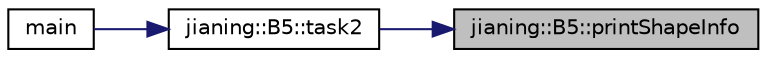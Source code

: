 digraph "jianing::B5::printShapeInfo"
{
 // LATEX_PDF_SIZE
  edge [fontname="Helvetica",fontsize="10",labelfontname="Helvetica",labelfontsize="10"];
  node [fontname="Helvetica",fontsize="10",shape=record];
  rankdir="RL";
  Node1 [label="jianing::B5::printShapeInfo",height=0.2,width=0.4,color="black", fillcolor="grey75", style="filled", fontcolor="black",tooltip=" "];
  Node1 -> Node2 [dir="back",color="midnightblue",fontsize="10",style="solid",fontname="Helvetica"];
  Node2 [label="jianing::B5::task2",height=0.2,width=0.4,color="black", fillcolor="white", style="filled",URL="$namespacejianing_1_1_b5.html#a0d35780ff9e19792e6a5f64d0ac3bcea",tooltip=" "];
  Node2 -> Node3 [dir="back",color="midnightblue",fontsize="10",style="solid",fontname="Helvetica"];
  Node3 [label="main",height=0.2,width=0.4,color="black", fillcolor="white", style="filled",URL="$main_8cpp.html#a7be7b3f3b810d259483db57fef9b4c4c",tooltip=" "];
}
